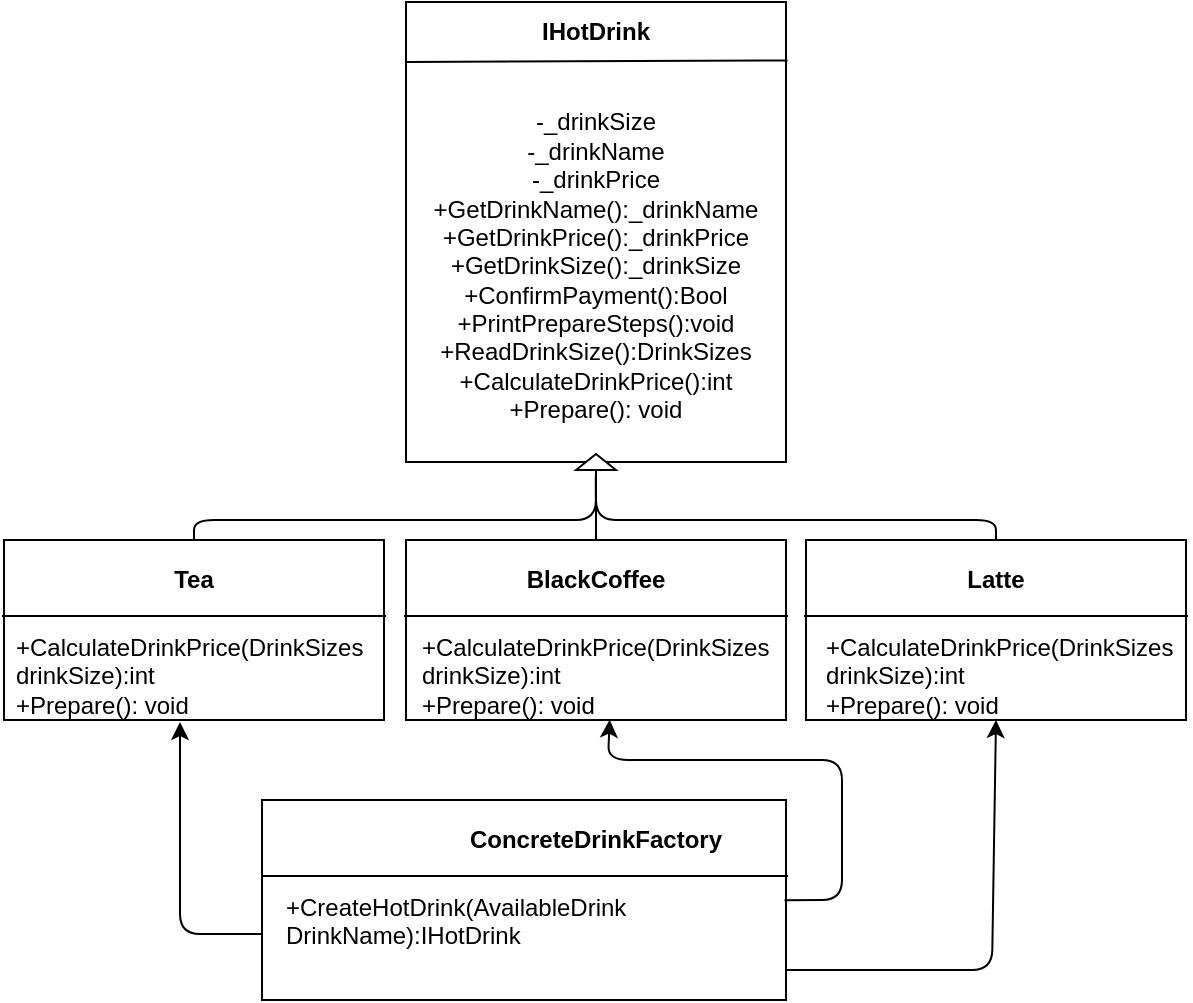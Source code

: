 <mxfile version="10.7.7" type="github"><diagram id="H9rsdi6WsgJ-1gm-70Ex" name="Page-1"><mxGraphModel dx="911" dy="577" grid="1" gridSize="10" guides="1" tooltips="1" connect="1" arrows="1" fold="1" page="1" pageScale="1" pageWidth="827" pageHeight="1169" math="0" shadow="0"><root><mxCell id="0"/><mxCell id="1" parent="0"/><mxCell id="6duxO_UPZ3XMHeXatNos-1" value="" style="rounded=0;whiteSpace=wrap;html=1;" parent="1" vertex="1"><mxGeometry x="111" y="329" width="190" height="90" as="geometry"/></mxCell><mxCell id="6duxO_UPZ3XMHeXatNos-2" value="Tea" style="text;html=1;strokeColor=none;fillColor=none;align=center;verticalAlign=middle;whiteSpace=wrap;rounded=0;fontStyle=1" parent="1" vertex="1"><mxGeometry x="111" y="339" width="190" height="20" as="geometry"/></mxCell><mxCell id="6duxO_UPZ3XMHeXatNos-3" value="" style="endArrow=none;html=1;" parent="1" edge="1"><mxGeometry width="50" height="50" relative="1" as="geometry"><mxPoint x="110" y="367" as="sourcePoint"/><mxPoint x="302" y="367" as="targetPoint"/></mxGeometry></mxCell><mxCell id="6duxO_UPZ3XMHeXatNos-4" value="+CalculateDrinkPrice(DrinkSizes drinkSize):int&lt;br&gt;+Prepare(): void&lt;br&gt;" style="text;html=1;strokeColor=none;fillColor=none;align=left;verticalAlign=top;whiteSpace=wrap;rounded=0;" parent="1" vertex="1"><mxGeometry x="114.5" y="369" width="183" height="45" as="geometry"/></mxCell><mxCell id="6duxO_UPZ3XMHeXatNos-9" value="" style="rounded=0;whiteSpace=wrap;html=1;" parent="1" vertex="1"><mxGeometry x="312" y="329" width="190" height="90" as="geometry"/></mxCell><mxCell id="6duxO_UPZ3XMHeXatNos-10" value="BlackCoffee" style="text;html=1;strokeColor=none;fillColor=none;align=center;verticalAlign=middle;whiteSpace=wrap;rounded=0;fontStyle=1" parent="1" vertex="1"><mxGeometry x="312" y="339" width="190" height="20" as="geometry"/></mxCell><mxCell id="6duxO_UPZ3XMHeXatNos-11" value="" style="endArrow=none;html=1;" parent="1" edge="1"><mxGeometry width="50" height="50" relative="1" as="geometry"><mxPoint x="311" y="367.0" as="sourcePoint"/><mxPoint x="503" y="367.0" as="targetPoint"/></mxGeometry></mxCell><mxCell id="6duxO_UPZ3XMHeXatNos-14" value="" style="rounded=0;whiteSpace=wrap;html=1;" parent="1" vertex="1"><mxGeometry x="512" y="329" width="190" height="90" as="geometry"/></mxCell><mxCell id="6duxO_UPZ3XMHeXatNos-15" value="Latte" style="text;html=1;strokeColor=none;fillColor=none;align=center;verticalAlign=middle;whiteSpace=wrap;rounded=0;fontStyle=1" parent="1" vertex="1"><mxGeometry x="512" y="339" width="190" height="20" as="geometry"/></mxCell><mxCell id="6duxO_UPZ3XMHeXatNos-16" value="" style="endArrow=none;html=1;" parent="1" edge="1"><mxGeometry width="50" height="50" relative="1" as="geometry"><mxPoint x="511" y="367.0" as="sourcePoint"/><mxPoint x="703" y="367.0" as="targetPoint"/></mxGeometry></mxCell><mxCell id="6duxO_UPZ3XMHeXatNos-18" value="" style="rounded=0;whiteSpace=wrap;html=1;align=left;" parent="1" vertex="1"><mxGeometry x="312" y="60" width="190" height="230" as="geometry"/></mxCell><mxCell id="6duxO_UPZ3XMHeXatNos-19" value="IHotDrink" style="text;html=1;strokeColor=none;fillColor=none;align=center;verticalAlign=middle;whiteSpace=wrap;rounded=0;fontStyle=1" parent="1" vertex="1"><mxGeometry x="312" y="60" width="190" height="30" as="geometry"/></mxCell><mxCell id="6duxO_UPZ3XMHeXatNos-21" value="" style="endArrow=none;html=1;entryX=1.004;entryY=0.973;entryDx=0;entryDy=0;entryPerimeter=0;" parent="1" target="6duxO_UPZ3XMHeXatNos-19" edge="1"><mxGeometry width="50" height="50" relative="1" as="geometry"><mxPoint x="312" y="90" as="sourcePoint"/><mxPoint x="500" y="90" as="targetPoint"/></mxGeometry></mxCell><mxCell id="6duxO_UPZ3XMHeXatNos-22" value="-_drinkSize&lt;br&gt;-_drinkName&lt;br&gt;-_drinkPrice&lt;br&gt;+GetDrinkName():_drinkName&lt;br&gt;+GetDrinkPrice():_drinkPrice&lt;br&gt;+GetDrinkSize():_drinkSize&lt;br&gt;+ConfirmPayment():Bool&lt;br&gt;+PrintPrepareSteps():void&lt;br&gt;+ReadDrinkSize():DrinkSizes&lt;br&gt;&lt;span&gt;+CalculateDrinkPrice():int&lt;/span&gt;&lt;br&gt;&lt;span&gt;+Prepare(): void&lt;/span&gt;&lt;br&gt;" style="text;html=1;strokeColor=none;fillColor=none;align=center;verticalAlign=middle;whiteSpace=wrap;rounded=0;" parent="1" vertex="1"><mxGeometry x="312" y="94" width="190" height="195" as="geometry"/></mxCell><mxCell id="6duxO_UPZ3XMHeXatNos-25" value="" style="endArrow=none;html=1;entryX=0;entryY=0.5;entryDx=0;entryDy=0;exitX=0.5;exitY=0;exitDx=0;exitDy=0;" parent="1" source="6duxO_UPZ3XMHeXatNos-1" edge="1"><mxGeometry width="50" height="50" relative="1" as="geometry"><mxPoint x="110" y="489" as="sourcePoint"/><mxPoint x="406.931" y="298.207" as="targetPoint"/><Array as="points"><mxPoint x="206" y="319"/><mxPoint x="407" y="319"/></Array></mxGeometry></mxCell><mxCell id="6duxO_UPZ3XMHeXatNos-26" value="" style="endArrow=none;html=1;entryX=0;entryY=0.5;entryDx=0;entryDy=0;exitX=0.5;exitY=0;exitDx=0;exitDy=0;" parent="1" source="6duxO_UPZ3XMHeXatNos-14" edge="1"><mxGeometry width="50" height="50" relative="1" as="geometry"><mxPoint x="110" y="489" as="sourcePoint"/><mxPoint x="406.931" y="298.207" as="targetPoint"/><Array as="points"><mxPoint x="607" y="319"/><mxPoint x="407" y="319"/></Array></mxGeometry></mxCell><mxCell id="6duxO_UPZ3XMHeXatNos-27" value="" style="endArrow=none;html=1;entryX=0;entryY=0.5;entryDx=0;entryDy=0;exitX=0;exitY=0.5;exitDx=0;exitDy=0;" parent="1" source="6duxO_UPZ3XMHeXatNos-23" edge="1"><mxGeometry width="50" height="50" relative="1" as="geometry"><mxPoint x="110" y="489" as="sourcePoint"/><mxPoint x="406.931" y="298.207" as="targetPoint"/></mxGeometry></mxCell><mxCell id="6duxO_UPZ3XMHeXatNos-32" value="" style="rounded=0;whiteSpace=wrap;html=1;" parent="1" vertex="1"><mxGeometry x="240" y="459" width="262" height="100" as="geometry"/></mxCell><mxCell id="6duxO_UPZ3XMHeXatNos-33" value="ConcreteDrinkFactory" style="text;html=1;strokeColor=none;fillColor=none;align=center;verticalAlign=middle;whiteSpace=wrap;rounded=0;fontStyle=1" parent="1" vertex="1"><mxGeometry x="312" y="469" width="190" height="20" as="geometry"/></mxCell><mxCell id="6duxO_UPZ3XMHeXatNos-34" value="" style="endArrow=none;html=1;exitX=0;exitY=0.38;exitDx=0;exitDy=0;exitPerimeter=0;" parent="1" edge="1" source="6duxO_UPZ3XMHeXatNos-32"><mxGeometry width="50" height="50" relative="1" as="geometry"><mxPoint x="311" y="497" as="sourcePoint"/><mxPoint x="503" y="497" as="targetPoint"/></mxGeometry></mxCell><mxCell id="6duxO_UPZ3XMHeXatNos-35" value="+CreateHotDrink(AvailableDrink DrinkName):IHotDrink&lt;br&gt;" style="text;html=1;strokeColor=none;fillColor=none;align=left;verticalAlign=top;whiteSpace=wrap;rounded=0;" parent="1" vertex="1"><mxGeometry x="250" y="499" width="252" height="60" as="geometry"/></mxCell><mxCell id="6duxO_UPZ3XMHeXatNos-36" value="" style="endArrow=classic;html=1;" parent="1" edge="1"><mxGeometry width="50" height="50" relative="1" as="geometry"><mxPoint x="240" y="526" as="sourcePoint"/><mxPoint x="199" y="420" as="targetPoint"/><Array as="points"><mxPoint x="199" y="526"/></Array></mxGeometry></mxCell><mxCell id="6duxO_UPZ3XMHeXatNos-37" value="" style="endArrow=classic;html=1;entryX=0.5;entryY=1;entryDx=0;entryDy=0;exitX=1;exitY=0.75;exitDx=0;exitDy=0;" parent="1" source="6duxO_UPZ3XMHeXatNos-35" target="6duxO_UPZ3XMHeXatNos-14" edge="1"><mxGeometry width="50" height="50" relative="1" as="geometry"><mxPoint x="400" y="629" as="sourcePoint"/><mxPoint x="450" y="579" as="targetPoint"/><Array as="points"><mxPoint x="605" y="544"/></Array></mxGeometry></mxCell><mxCell id="6duxO_UPZ3XMHeXatNos-38" value="" style="endArrow=classic;html=1;entryX=0.5;entryY=1;entryDx=0;entryDy=0;exitX=0.997;exitY=0.168;exitDx=0;exitDy=0;exitPerimeter=0;" parent="1" source="6duxO_UPZ3XMHeXatNos-35" edge="1"><mxGeometry width="50" height="50" relative="1" as="geometry"><mxPoint x="260" y="629" as="sourcePoint"/><mxPoint x="413.828" y="418.862" as="targetPoint"/><Array as="points"><mxPoint x="530" y="509"/><mxPoint x="530" y="439"/><mxPoint x="413" y="439"/></Array></mxGeometry></mxCell><mxCell id="5R963tqP7QBjEGAtGNNc-3" value="+CalculateDrinkPrice(DrinkSizes drinkSize):int&lt;br&gt;+Prepare(): void&lt;br&gt;" style="text;html=1;strokeColor=none;fillColor=none;align=left;verticalAlign=top;whiteSpace=wrap;rounded=0;" vertex="1" parent="1"><mxGeometry x="317.5" y="369" width="183" height="45" as="geometry"/></mxCell><mxCell id="5R963tqP7QBjEGAtGNNc-5" value="+CalculateDrinkPrice(DrinkSizes drinkSize):int&lt;br&gt;+Prepare(): void&lt;br&gt;" style="text;html=1;strokeColor=none;fillColor=none;align=left;verticalAlign=top;whiteSpace=wrap;rounded=0;" vertex="1" parent="1"><mxGeometry x="520" y="369" width="183" height="45" as="geometry"/></mxCell><mxCell id="6duxO_UPZ3XMHeXatNos-23" value="" style="triangle;whiteSpace=wrap;html=1;align=left;rotation=-90;" parent="1" vertex="1"><mxGeometry x="403" y="280" width="8" height="20" as="geometry"/></mxCell><mxCell id="5R963tqP7QBjEGAtGNNc-6" value="" style="endArrow=none;html=1;entryX=0;entryY=0.5;entryDx=0;entryDy=0;exitX=0.5;exitY=0;exitDx=0;exitDy=0;" edge="1" parent="1" source="6duxO_UPZ3XMHeXatNos-9" target="6duxO_UPZ3XMHeXatNos-23"><mxGeometry width="50" height="50" relative="1" as="geometry"><mxPoint x="406.931" y="329.207" as="sourcePoint"/><mxPoint x="406.931" y="298.207" as="targetPoint"/></mxGeometry></mxCell></root></mxGraphModel></diagram></mxfile>
